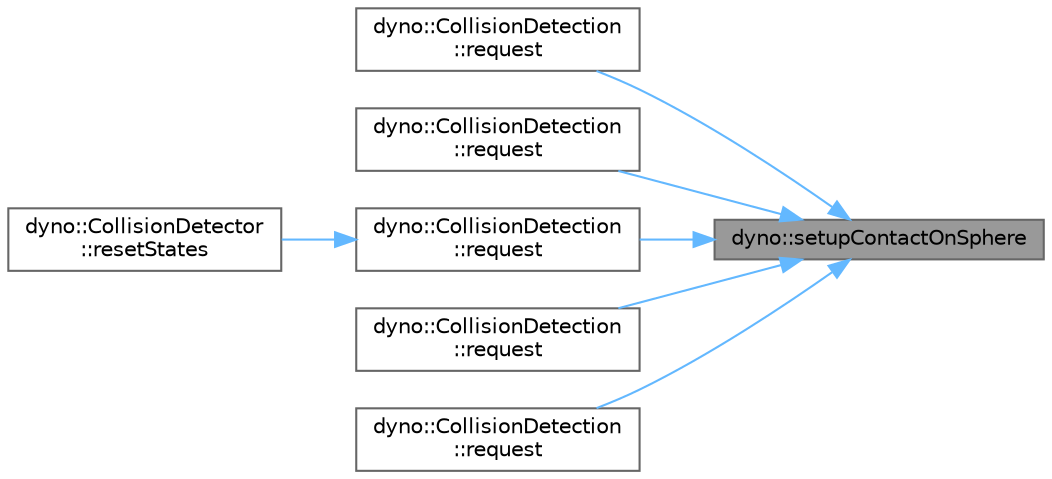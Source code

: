 digraph "dyno::setupContactOnSphere"
{
 // LATEX_PDF_SIZE
  bgcolor="transparent";
  edge [fontname=Helvetica,fontsize=10,labelfontname=Helvetica,labelfontsize=10];
  node [fontname=Helvetica,fontsize=10,shape=box,height=0.2,width=0.4];
  rankdir="RL";
  Node1 [id="Node000001",label="dyno::setupContactOnSphere",height=0.2,width=0.4,color="gray40", fillcolor="grey60", style="filled", fontcolor="black",tooltip=" "];
  Node1 -> Node2 [id="edge1_Node000001_Node000002",dir="back",color="steelblue1",style="solid",tooltip=" "];
  Node2 [id="Node000002",label="dyno::CollisionDetection\l::request",height=0.2,width=0.4,color="grey40", fillcolor="white", style="filled",URL="$classdyno_1_1_collision_detection.html#a21ef2aa75c53a6812567331da34013f8",tooltip=" "];
  Node1 -> Node3 [id="edge2_Node000001_Node000003",dir="back",color="steelblue1",style="solid",tooltip=" "];
  Node3 [id="Node000003",label="dyno::CollisionDetection\l::request",height=0.2,width=0.4,color="grey40", fillcolor="white", style="filled",URL="$classdyno_1_1_collision_detection.html#a5db7a36d8cfce376a1d55552c241ada8",tooltip=" "];
  Node1 -> Node4 [id="edge3_Node000001_Node000004",dir="back",color="steelblue1",style="solid",tooltip=" "];
  Node4 [id="Node000004",label="dyno::CollisionDetection\l::request",height=0.2,width=0.4,color="grey40", fillcolor="white", style="filled",URL="$classdyno_1_1_collision_detection.html#aeda5c963f87a6638a003ee2e1f04b4df",tooltip=" "];
  Node4 -> Node5 [id="edge4_Node000004_Node000005",dir="back",color="steelblue1",style="solid",tooltip=" "];
  Node5 [id="Node000005",label="dyno::CollisionDetector\l::resetStates",height=0.2,width=0.4,color="grey40", fillcolor="white", style="filled",URL="$classdyno_1_1_collision_detector.html#a5da0262341622b8235d12d3835646f9f",tooltip=" "];
  Node1 -> Node6 [id="edge5_Node000001_Node000006",dir="back",color="steelblue1",style="solid",tooltip=" "];
  Node6 [id="Node000006",label="dyno::CollisionDetection\l::request",height=0.2,width=0.4,color="grey40", fillcolor="white", style="filled",URL="$classdyno_1_1_collision_detection.html#a0187617ac7037545c8ad56c5e916a1d9",tooltip=" "];
  Node1 -> Node7 [id="edge6_Node000001_Node000007",dir="back",color="steelblue1",style="solid",tooltip=" "];
  Node7 [id="Node000007",label="dyno::CollisionDetection\l::request",height=0.2,width=0.4,color="grey40", fillcolor="white", style="filled",URL="$classdyno_1_1_collision_detection.html#a79533dbe551894f162cc1b11fa979dce",tooltip=" "];
}
